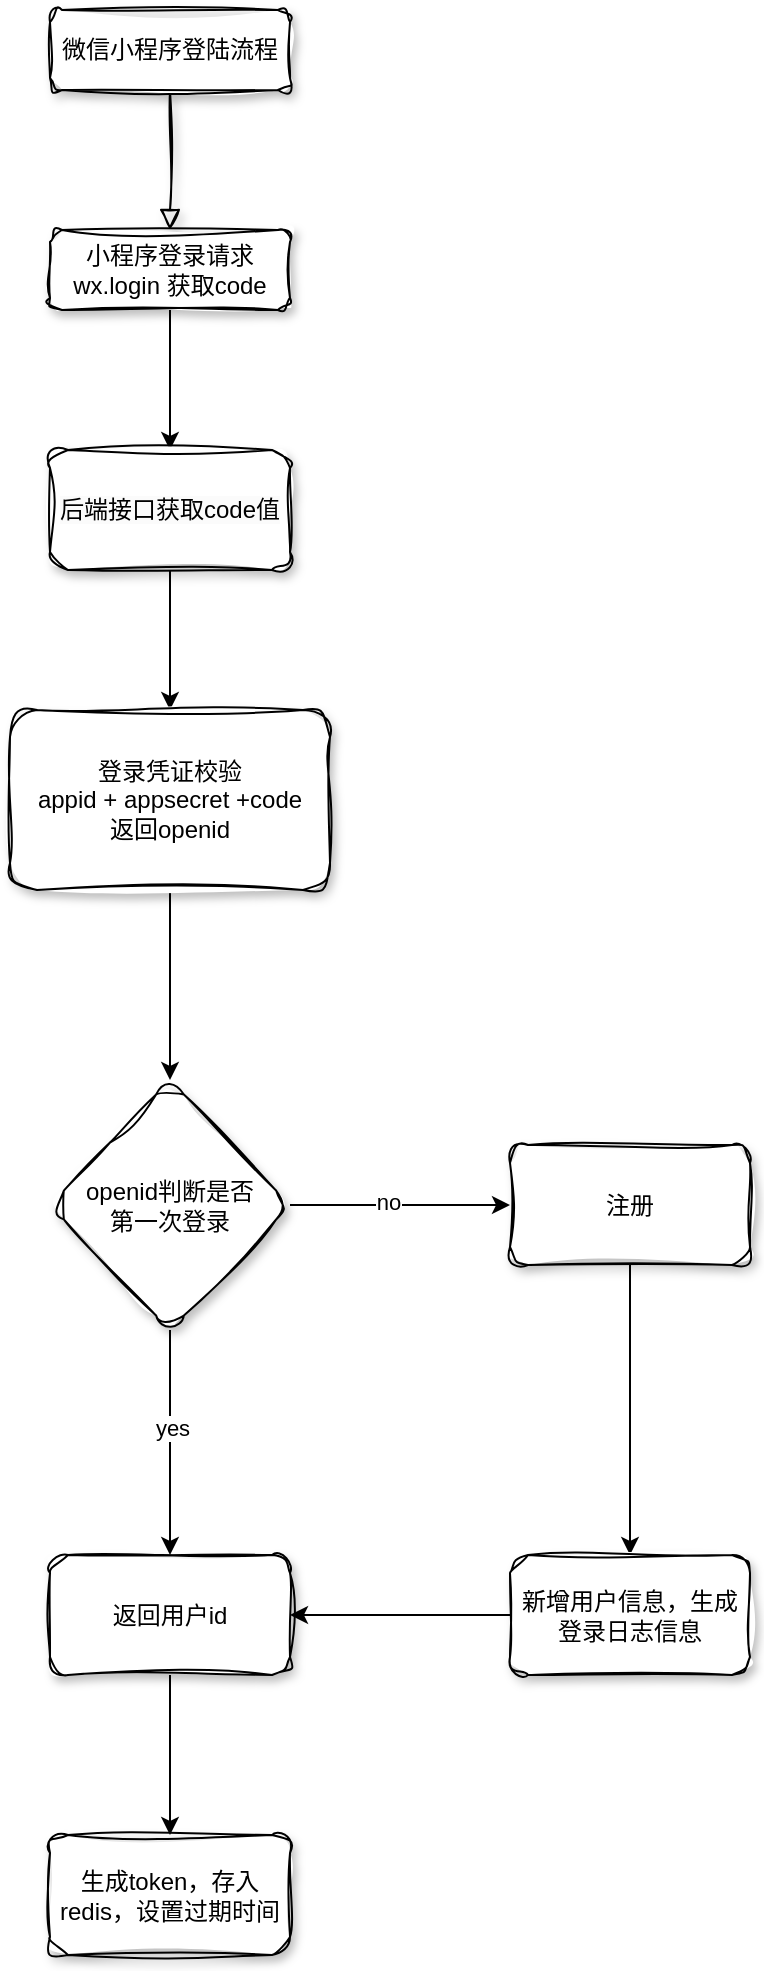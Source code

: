 <mxfile version="24.1.0" type="device">
  <diagram id="C5RBs43oDa-KdzZeNtuy" name="Page-1">
    <mxGraphModel dx="1687" dy="968" grid="1" gridSize="10" guides="1" tooltips="1" connect="1" arrows="1" fold="1" page="1" pageScale="1" pageWidth="827" pageHeight="1169" math="0" shadow="0">
      <root>
        <mxCell id="WIyWlLk6GJQsqaUBKTNV-0" />
        <mxCell id="WIyWlLk6GJQsqaUBKTNV-1" parent="WIyWlLk6GJQsqaUBKTNV-0" />
        <mxCell id="WIyWlLk6GJQsqaUBKTNV-2" value="" style="rounded=0;html=1;jettySize=auto;orthogonalLoop=1;fontSize=11;endArrow=block;endFill=0;endSize=8;strokeWidth=1;shadow=1;labelBackgroundColor=none;edgeStyle=orthogonalEdgeStyle;sketch=1;curveFitting=1;jiggle=2;entryX=0.5;entryY=0;entryDx=0;entryDy=0;" parent="WIyWlLk6GJQsqaUBKTNV-1" source="WIyWlLk6GJQsqaUBKTNV-3" target="QQi6kv3C0ZGWCtcUiTKL-1" edge="1">
          <mxGeometry relative="1" as="geometry">
            <mxPoint x="220" y="170" as="targetPoint" />
          </mxGeometry>
        </mxCell>
        <mxCell id="WIyWlLk6GJQsqaUBKTNV-3" value="微信小程序登陆流程" style="rounded=1;whiteSpace=wrap;html=1;fontSize=12;glass=0;strokeWidth=1;shadow=1;sketch=1;curveFitting=1;jiggle=2;" parent="WIyWlLk6GJQsqaUBKTNV-1" vertex="1">
          <mxGeometry x="160" y="80" width="120" height="40" as="geometry" />
        </mxCell>
        <mxCell id="QQi6kv3C0ZGWCtcUiTKL-8" value="" style="edgeStyle=orthogonalEdgeStyle;rounded=0;orthogonalLoop=1;jettySize=auto;html=1;" edge="1" parent="WIyWlLk6GJQsqaUBKTNV-1" source="QQi6kv3C0ZGWCtcUiTKL-1">
          <mxGeometry relative="1" as="geometry">
            <mxPoint x="220" y="310" as="targetPoint" />
          </mxGeometry>
        </mxCell>
        <mxCell id="QQi6kv3C0ZGWCtcUiTKL-9" value="" style="edgeStyle=orthogonalEdgeStyle;rounded=0;orthogonalLoop=1;jettySize=auto;html=1;" edge="1" parent="WIyWlLk6GJQsqaUBKTNV-1" source="QQi6kv3C0ZGWCtcUiTKL-1">
          <mxGeometry relative="1" as="geometry">
            <mxPoint x="220" y="310" as="targetPoint" />
          </mxGeometry>
        </mxCell>
        <mxCell id="QQi6kv3C0ZGWCtcUiTKL-10" value="" style="edgeStyle=orthogonalEdgeStyle;rounded=0;orthogonalLoop=1;jettySize=auto;html=1;" edge="1" parent="WIyWlLk6GJQsqaUBKTNV-1" source="QQi6kv3C0ZGWCtcUiTKL-1">
          <mxGeometry relative="1" as="geometry">
            <mxPoint x="220" y="310" as="targetPoint" />
          </mxGeometry>
        </mxCell>
        <mxCell id="QQi6kv3C0ZGWCtcUiTKL-12" value="" style="edgeStyle=orthogonalEdgeStyle;rounded=0;orthogonalLoop=1;jettySize=auto;html=1;" edge="1" parent="WIyWlLk6GJQsqaUBKTNV-1" source="QQi6kv3C0ZGWCtcUiTKL-1" target="QQi6kv3C0ZGWCtcUiTKL-11">
          <mxGeometry relative="1" as="geometry" />
        </mxCell>
        <mxCell id="QQi6kv3C0ZGWCtcUiTKL-1" value="小程序登录请求&lt;div&gt;wx.login&amp;nbsp;&lt;span style=&quot;color: rgba(0, 0, 0, 0); font-family: monospace; font-size: 0px; text-align: start; text-wrap: nowrap; background-color: initial;&quot;&gt;%3CmxGraphModel%3E%3Croot%3E%3CmxCell%20id%3D%220%22%2F%3E%3CmxCell%20id%3D%221%22%20parent%3D%220%22%2F%3E%3CmxCell%20id%3D%222%22%20value%3D%22Plug%20in%20lamp%22%20style%3D%22rounded%3D1%3BwhiteSpace%3Dwrap%3Bhtml%3D1%3BfontSize%3D12%3Bglass%3D0%3BstrokeWidth%3D1%3Bshadow%3D1%3Bsketch%3D1%3BcurveFitting%3D1%3Bjiggle%3D2%3B%22%20vertex%3D%221%22%20parent%3D%221%22%3E%3CmxGeometry%20x%3D%22320%22%20y%3D%22190%22%20width%3D%22120%22%20height%3D%2240%22%20as%3D%22geometry%22%2F%3E%3C%2FmxCell%3E%3C%2Froot%3E%3C%2FmxGraphModel%3E&lt;/span&gt;&lt;span style=&quot;background-color: initial;&quot;&gt;获取code&lt;/span&gt;&lt;/div&gt;" style="rounded=1;whiteSpace=wrap;html=1;fontSize=12;glass=0;strokeWidth=1;shadow=1;sketch=1;curveFitting=1;jiggle=2;" vertex="1" parent="WIyWlLk6GJQsqaUBKTNV-1">
          <mxGeometry x="160" y="190" width="120" height="40" as="geometry" />
        </mxCell>
        <mxCell id="QQi6kv3C0ZGWCtcUiTKL-14" value="" style="edgeStyle=orthogonalEdgeStyle;rounded=0;orthogonalLoop=1;jettySize=auto;html=1;" edge="1" parent="WIyWlLk6GJQsqaUBKTNV-1" source="QQi6kv3C0ZGWCtcUiTKL-11" target="QQi6kv3C0ZGWCtcUiTKL-15">
          <mxGeometry relative="1" as="geometry" />
        </mxCell>
        <mxCell id="QQi6kv3C0ZGWCtcUiTKL-11" value="&lt;span style=&quot;color: rgb(0, 0, 0); font-family: Helvetica; font-size: 12px; font-style: normal; font-variant-ligatures: normal; font-variant-caps: normal; font-weight: 400; letter-spacing: normal; orphans: 2; text-align: center; text-indent: 0px; text-transform: none; widows: 2; word-spacing: 0px; -webkit-text-stroke-width: 0px; white-space: normal; background-color: rgb(251, 251, 251); text-decoration-thickness: initial; text-decoration-style: initial; text-decoration-color: initial; display: inline !important; float: none;&quot;&gt;后端接口获取code值&lt;/span&gt;" style="whiteSpace=wrap;html=1;rounded=1;glass=0;strokeWidth=1;shadow=1;sketch=1;curveFitting=1;jiggle=2;" vertex="1" parent="WIyWlLk6GJQsqaUBKTNV-1">
          <mxGeometry x="160" y="300" width="120" height="60" as="geometry" />
        </mxCell>
        <mxCell id="QQi6kv3C0ZGWCtcUiTKL-17" value="" style="edgeStyle=orthogonalEdgeStyle;rounded=0;orthogonalLoop=1;jettySize=auto;html=1;" edge="1" parent="WIyWlLk6GJQsqaUBKTNV-1" source="QQi6kv3C0ZGWCtcUiTKL-15" target="QQi6kv3C0ZGWCtcUiTKL-16">
          <mxGeometry relative="1" as="geometry" />
        </mxCell>
        <mxCell id="QQi6kv3C0ZGWCtcUiTKL-15" value="&lt;div&gt;登录凭证校验&lt;br&gt;appid + appsecret +code&lt;/div&gt;&lt;div&gt;返回openid&lt;/div&gt;" style="whiteSpace=wrap;html=1;rounded=1;glass=0;strokeWidth=1;shadow=1;sketch=1;curveFitting=1;jiggle=2;" vertex="1" parent="WIyWlLk6GJQsqaUBKTNV-1">
          <mxGeometry x="140" y="430" width="160" height="90" as="geometry" />
        </mxCell>
        <mxCell id="QQi6kv3C0ZGWCtcUiTKL-19" value="" style="edgeStyle=orthogonalEdgeStyle;rounded=0;orthogonalLoop=1;jettySize=auto;html=1;" edge="1" parent="WIyWlLk6GJQsqaUBKTNV-1" source="QQi6kv3C0ZGWCtcUiTKL-16" target="QQi6kv3C0ZGWCtcUiTKL-18">
          <mxGeometry relative="1" as="geometry" />
        </mxCell>
        <mxCell id="QQi6kv3C0ZGWCtcUiTKL-20" value="no" style="edgeLabel;html=1;align=center;verticalAlign=middle;resizable=0;points=[];" vertex="1" connectable="0" parent="QQi6kv3C0ZGWCtcUiTKL-19">
          <mxGeometry x="-0.11" y="2" relative="1" as="geometry">
            <mxPoint as="offset" />
          </mxGeometry>
        </mxCell>
        <mxCell id="QQi6kv3C0ZGWCtcUiTKL-22" value="" style="edgeStyle=orthogonalEdgeStyle;rounded=0;orthogonalLoop=1;jettySize=auto;html=1;" edge="1" parent="WIyWlLk6GJQsqaUBKTNV-1" source="QQi6kv3C0ZGWCtcUiTKL-16" target="QQi6kv3C0ZGWCtcUiTKL-21">
          <mxGeometry relative="1" as="geometry" />
        </mxCell>
        <mxCell id="QQi6kv3C0ZGWCtcUiTKL-23" value="yes" style="edgeLabel;html=1;align=center;verticalAlign=middle;resizable=0;points=[];" vertex="1" connectable="0" parent="QQi6kv3C0ZGWCtcUiTKL-22">
          <mxGeometry x="-0.125" y="1" relative="1" as="geometry">
            <mxPoint as="offset" />
          </mxGeometry>
        </mxCell>
        <mxCell id="QQi6kv3C0ZGWCtcUiTKL-16" value="openid判断是否&lt;div&gt;第一次登录&lt;/div&gt;" style="rhombus;whiteSpace=wrap;html=1;rounded=1;glass=0;strokeWidth=1;shadow=1;sketch=1;curveFitting=1;jiggle=2;" vertex="1" parent="WIyWlLk6GJQsqaUBKTNV-1">
          <mxGeometry x="160" y="615" width="120" height="125" as="geometry" />
        </mxCell>
        <mxCell id="QQi6kv3C0ZGWCtcUiTKL-25" value="" style="edgeStyle=orthogonalEdgeStyle;rounded=0;orthogonalLoop=1;jettySize=auto;html=1;" edge="1" parent="WIyWlLk6GJQsqaUBKTNV-1" source="QQi6kv3C0ZGWCtcUiTKL-18" target="QQi6kv3C0ZGWCtcUiTKL-24">
          <mxGeometry relative="1" as="geometry" />
        </mxCell>
        <mxCell id="QQi6kv3C0ZGWCtcUiTKL-18" value="注册" style="whiteSpace=wrap;html=1;rounded=1;glass=0;strokeWidth=1;shadow=1;sketch=1;curveFitting=1;jiggle=2;" vertex="1" parent="WIyWlLk6GJQsqaUBKTNV-1">
          <mxGeometry x="390" y="647.5" width="120" height="60" as="geometry" />
        </mxCell>
        <mxCell id="QQi6kv3C0ZGWCtcUiTKL-27" value="" style="edgeStyle=orthogonalEdgeStyle;rounded=0;orthogonalLoop=1;jettySize=auto;html=1;" edge="1" parent="WIyWlLk6GJQsqaUBKTNV-1" source="QQi6kv3C0ZGWCtcUiTKL-21" target="QQi6kv3C0ZGWCtcUiTKL-26">
          <mxGeometry relative="1" as="geometry" />
        </mxCell>
        <mxCell id="QQi6kv3C0ZGWCtcUiTKL-21" value="返回用户id" style="whiteSpace=wrap;html=1;rounded=1;glass=0;strokeWidth=1;shadow=1;sketch=1;curveFitting=1;jiggle=2;" vertex="1" parent="WIyWlLk6GJQsqaUBKTNV-1">
          <mxGeometry x="160" y="852.5" width="120" height="60" as="geometry" />
        </mxCell>
        <mxCell id="QQi6kv3C0ZGWCtcUiTKL-28" value="" style="edgeStyle=orthogonalEdgeStyle;rounded=0;orthogonalLoop=1;jettySize=auto;html=1;" edge="1" parent="WIyWlLk6GJQsqaUBKTNV-1" source="QQi6kv3C0ZGWCtcUiTKL-24" target="QQi6kv3C0ZGWCtcUiTKL-21">
          <mxGeometry relative="1" as="geometry" />
        </mxCell>
        <mxCell id="QQi6kv3C0ZGWCtcUiTKL-24" value="新增用户信息，生成登录日志信息" style="whiteSpace=wrap;html=1;rounded=1;glass=0;strokeWidth=1;shadow=1;sketch=1;curveFitting=1;jiggle=2;" vertex="1" parent="WIyWlLk6GJQsqaUBKTNV-1">
          <mxGeometry x="390" y="852.5" width="120" height="60" as="geometry" />
        </mxCell>
        <mxCell id="QQi6kv3C0ZGWCtcUiTKL-26" value="生成token，存入redis，设置过期时间" style="whiteSpace=wrap;html=1;rounded=1;glass=0;strokeWidth=1;shadow=1;sketch=1;curveFitting=1;jiggle=2;" vertex="1" parent="WIyWlLk6GJQsqaUBKTNV-1">
          <mxGeometry x="160" y="992.5" width="120" height="60" as="geometry" />
        </mxCell>
      </root>
    </mxGraphModel>
  </diagram>
</mxfile>
